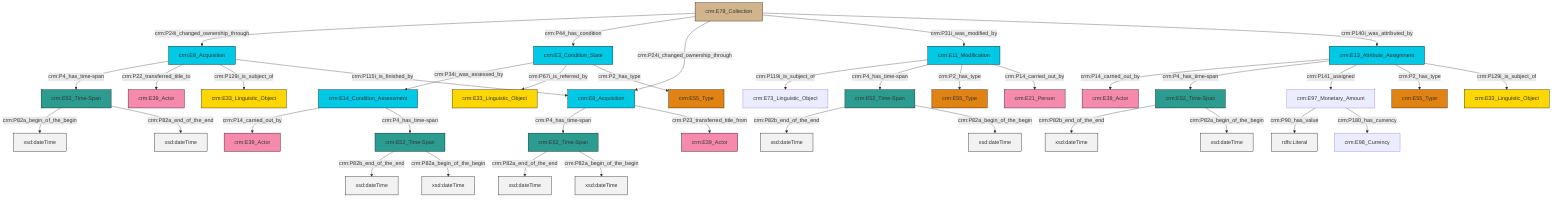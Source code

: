 graph TD
classDef Literal fill:#f2f2f2,stroke:#000000;
classDef CRM_Entity fill:#FFFFFF,stroke:#000000;
classDef Temporal_Entity fill:#00C9E6, stroke:#000000;
classDef Type fill:#E18312, stroke:#000000;
classDef Time-Span fill:#2C9C91, stroke:#000000;
classDef Appellation fill:#FFEB7F, stroke:#000000;
classDef Place fill:#008836, stroke:#000000;
classDef Persistent_Item fill:#B266B2, stroke:#000000;
classDef Conceptual_Object fill:#FFD700, stroke:#000000;
classDef Physical_Thing fill:#D2B48C, stroke:#000000;
classDef Actor fill:#f58aad, stroke:#000000;
classDef PC_Classes fill:#4ce600, stroke:#000000;
classDef Multi fill:#cccccc,stroke:#000000;

2["crm:E13_Attribute_Assignment"]:::Temporal_Entity -->|crm:P14_carried_out_by| 3["crm:E39_Actor"]:::Actor
2["crm:E13_Attribute_Assignment"]:::Temporal_Entity -->|crm:P4_has_time-span| 8["crm:E52_Time-Span"]:::Time-Span
2["crm:E13_Attribute_Assignment"]:::Temporal_Entity -->|crm:P141_assigned| 6["crm:E97_Monetary_Amount"]:::Default
9["crm:E52_Time-Span"]:::Time-Span -->|crm:P82a_begin_of_the_begin| 10[xsd:dateTime]:::Literal
15["crm:E3_Condition_State"]:::Temporal_Entity -->|crm:P34i_was_assessed_by| 16["crm:E14_Condition_Assessment"]:::Temporal_Entity
17["crm:E78_Collection"]:::Physical_Thing -->|crm:P24i_changed_ownership_through| 18["crm:E8_Acquisition"]:::Temporal_Entity
20["crm:E52_Time-Span"]:::Time-Span -->|crm:P82b_end_of_the_end| 21[xsd:dateTime]:::Literal
16["crm:E14_Condition_Assessment"]:::Temporal_Entity -->|crm:P14_carried_out_by| 22["crm:E39_Actor"]:::Actor
23["crm:E11_Modification"]:::Temporal_Entity -->|crm:P119i_is_subject_of| 24["crm:E73_Linguistic_Object"]:::Default
18["crm:E8_Acquisition"]:::Temporal_Entity -->|crm:P4_has_time-span| 9["crm:E52_Time-Span"]:::Time-Span
2["crm:E13_Attribute_Assignment"]:::Temporal_Entity -->|crm:P2_has_type| 27["crm:E55_Type"]:::Type
2["crm:E13_Attribute_Assignment"]:::Temporal_Entity -->|crm:P129i_is_subject_of| 4["crm:E33_Linguistic_Object"]:::Conceptual_Object
15["crm:E3_Condition_State"]:::Temporal_Entity -->|crm:P67i_is_referred_by| 34["crm:E33_Linguistic_Object"]:::Conceptual_Object
8["crm:E52_Time-Span"]:::Time-Span -->|crm:P82b_end_of_the_end| 35[xsd:dateTime]:::Literal
23["crm:E11_Modification"]:::Temporal_Entity -->|crm:P4_has_time-span| 28["crm:E52_Time-Span"]:::Time-Span
20["crm:E52_Time-Span"]:::Time-Span -->|crm:P82a_begin_of_the_begin| 41[xsd:dateTime]:::Literal
6["crm:E97_Monetary_Amount"]:::Default -->|crm:P90_has_value| 42[rdfs:Literal]:::Literal
9["crm:E52_Time-Span"]:::Time-Span -->|crm:P82a_end_of_the_end| 43[xsd:dateTime]:::Literal
28["crm:E52_Time-Span"]:::Time-Span -->|crm:P82b_end_of_the_end| 44[xsd:dateTime]:::Literal
45["crm:E52_Time-Span"]:::Time-Span -->|crm:P82a_end_of_the_end| 46[xsd:dateTime]:::Literal
17["crm:E78_Collection"]:::Physical_Thing -->|crm:P44_has_condition| 15["crm:E3_Condition_State"]:::Temporal_Entity
16["crm:E14_Condition_Assessment"]:::Temporal_Entity -->|crm:P4_has_time-span| 20["crm:E52_Time-Span"]:::Time-Span
17["crm:E78_Collection"]:::Physical_Thing -->|crm:P24i_changed_ownership_through| 37["crm:E8_Acquisition"]:::Temporal_Entity
23["crm:E11_Modification"]:::Temporal_Entity -->|crm:P2_has_type| 47["crm:E55_Type"]:::Type
18["crm:E8_Acquisition"]:::Temporal_Entity -->|crm:P22_transferred_title_to| 13["crm:E39_Actor"]:::Actor
17["crm:E78_Collection"]:::Physical_Thing -->|crm:P31i_was_modified_by| 23["crm:E11_Modification"]:::Temporal_Entity
45["crm:E52_Time-Span"]:::Time-Span -->|crm:P82a_begin_of_the_begin| 52[xsd:dateTime]:::Literal
6["crm:E97_Monetary_Amount"]:::Default -->|crm:P180_has_currency| 11["crm:E98_Currency"]:::Default
18["crm:E8_Acquisition"]:::Temporal_Entity -->|crm:P129i_is_subject_of| 56["crm:E33_Linguistic_Object"]:::Conceptual_Object
28["crm:E52_Time-Span"]:::Time-Span -->|crm:P82a_begin_of_the_begin| 57[xsd:dateTime]:::Literal
8["crm:E52_Time-Span"]:::Time-Span -->|crm:P82a_begin_of_the_begin| 58[xsd:dateTime]:::Literal
37["crm:E8_Acquisition"]:::Temporal_Entity -->|crm:P4_has_time-span| 45["crm:E52_Time-Span"]:::Time-Span
17["crm:E78_Collection"]:::Physical_Thing -->|crm:P140i_was_attributed_by| 2["crm:E13_Attribute_Assignment"]:::Temporal_Entity
23["crm:E11_Modification"]:::Temporal_Entity -->|crm:P14_carried_out_by| 59["crm:E21_Person"]:::Actor
37["crm:E8_Acquisition"]:::Temporal_Entity -->|crm:P23_transferred_title_from| 0["crm:E39_Actor"]:::Actor
15["crm:E3_Condition_State"]:::Temporal_Entity -->|crm:P2_has_type| 54["crm:E55_Type"]:::Type
18["crm:E8_Acquisition"]:::Temporal_Entity -->|crm:P115i_is_finished_by| 37["crm:E8_Acquisition"]:::Temporal_Entity